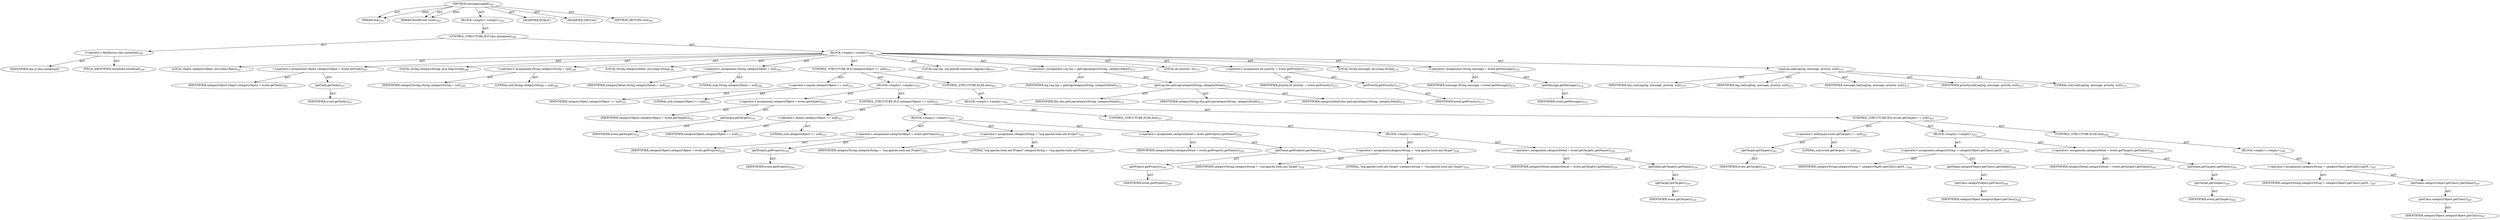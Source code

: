 digraph "messageLogged" {  
"111669149704" [label = <(METHOD,messageLogged)<SUB>245</SUB>> ]
"115964116998" [label = <(PARAM,this)<SUB>245</SUB>> ]
"115964117011" [label = <(PARAM,BuildEvent event)<SUB>245</SUB>> ]
"25769803806" [label = <(BLOCK,&lt;empty&gt;,&lt;empty&gt;)<SUB>245</SUB>> ]
"47244640278" [label = <(CONTROL_STRUCTURE,IF,if (this.initialized))<SUB>246</SUB>> ]
"30064771199" [label = <(&lt;operator&gt;.fieldAccess,this.initialized)<SUB>246</SUB>> ]
"68719476861" [label = <(IDENTIFIER,this,if (this.initialized))> ]
"55834574873" [label = <(FIELD_IDENTIFIER,initialized,initialized)<SUB>246</SUB>> ]
"25769803807" [label = <(BLOCK,&lt;empty&gt;,&lt;empty&gt;)<SUB>246</SUB>> ]
"94489280530" [label = <(LOCAL,Object categoryObject: java.lang.Object)<SUB>247</SUB>> ]
"30064771200" [label = <(&lt;operator&gt;.assignment,Object categoryObject = event.getTask())<SUB>247</SUB>> ]
"68719476862" [label = <(IDENTIFIER,categoryObject,Object categoryObject = event.getTask())<SUB>247</SUB>> ]
"30064771201" [label = <(getTask,getTask())<SUB>247</SUB>> ]
"68719476863" [label = <(IDENTIFIER,event,getTask())<SUB>247</SUB>> ]
"94489280531" [label = <(LOCAL,String categoryString: java.lang.String)<SUB>248</SUB>> ]
"30064771202" [label = <(&lt;operator&gt;.assignment,String categoryString = null)<SUB>248</SUB>> ]
"68719476864" [label = <(IDENTIFIER,categoryString,String categoryString = null)<SUB>248</SUB>> ]
"90194313256" [label = <(LITERAL,null,String categoryString = null)<SUB>248</SUB>> ]
"94489280532" [label = <(LOCAL,String categoryDetail: java.lang.String)<SUB>249</SUB>> ]
"30064771203" [label = <(&lt;operator&gt;.assignment,String categoryDetail = null)<SUB>249</SUB>> ]
"68719476865" [label = <(IDENTIFIER,categoryDetail,String categoryDetail = null)<SUB>249</SUB>> ]
"90194313257" [label = <(LITERAL,null,String categoryDetail = null)<SUB>249</SUB>> ]
"47244640279" [label = <(CONTROL_STRUCTURE,IF,if (categoryObject == null))<SUB>251</SUB>> ]
"30064771204" [label = <(&lt;operator&gt;.equals,categoryObject == null)<SUB>251</SUB>> ]
"68719476866" [label = <(IDENTIFIER,categoryObject,categoryObject == null)<SUB>251</SUB>> ]
"90194313258" [label = <(LITERAL,null,categoryObject == null)<SUB>251</SUB>> ]
"25769803808" [label = <(BLOCK,&lt;empty&gt;,&lt;empty&gt;)<SUB>251</SUB>> ]
"30064771205" [label = <(&lt;operator&gt;.assignment,categoryObject = event.getTarget())<SUB>252</SUB>> ]
"68719476867" [label = <(IDENTIFIER,categoryObject,categoryObject = event.getTarget())<SUB>252</SUB>> ]
"30064771206" [label = <(getTarget,getTarget())<SUB>252</SUB>> ]
"68719476868" [label = <(IDENTIFIER,event,getTarget())<SUB>252</SUB>> ]
"47244640280" [label = <(CONTROL_STRUCTURE,IF,if (categoryObject == null))<SUB>253</SUB>> ]
"30064771207" [label = <(&lt;operator&gt;.equals,categoryObject == null)<SUB>253</SUB>> ]
"68719476869" [label = <(IDENTIFIER,categoryObject,categoryObject == null)<SUB>253</SUB>> ]
"90194313259" [label = <(LITERAL,null,categoryObject == null)<SUB>253</SUB>> ]
"25769803809" [label = <(BLOCK,&lt;empty&gt;,&lt;empty&gt;)<SUB>253</SUB>> ]
"30064771208" [label = <(&lt;operator&gt;.assignment,categoryObject = event.getProject())<SUB>254</SUB>> ]
"68719476870" [label = <(IDENTIFIER,categoryObject,categoryObject = event.getProject())<SUB>254</SUB>> ]
"30064771209" [label = <(getProject,getProject())<SUB>254</SUB>> ]
"68719476871" [label = <(IDENTIFIER,event,getProject())<SUB>254</SUB>> ]
"30064771210" [label = <(&lt;operator&gt;.assignment,categoryString = &quot;org.apache.tools.ant.Project&quot;)<SUB>255</SUB>> ]
"68719476872" [label = <(IDENTIFIER,categoryString,categoryString = &quot;org.apache.tools.ant.Project&quot;)<SUB>255</SUB>> ]
"90194313260" [label = <(LITERAL,&quot;org.apache.tools.ant.Project&quot;,categoryString = &quot;org.apache.tools.ant.Project&quot;)<SUB>255</SUB>> ]
"30064771211" [label = <(&lt;operator&gt;.assignment,categoryDetail = event.getProject().getName())<SUB>256</SUB>> ]
"68719476873" [label = <(IDENTIFIER,categoryDetail,categoryDetail = event.getProject().getName())<SUB>256</SUB>> ]
"30064771212" [label = <(getName,getProject().getName())<SUB>256</SUB>> ]
"30064771213" [label = <(getProject,getProject())<SUB>256</SUB>> ]
"68719476874" [label = <(IDENTIFIER,event,getProject())<SUB>256</SUB>> ]
"47244640281" [label = <(CONTROL_STRUCTURE,ELSE,else)<SUB>257</SUB>> ]
"25769803810" [label = <(BLOCK,&lt;empty&gt;,&lt;empty&gt;)<SUB>257</SUB>> ]
"30064771214" [label = <(&lt;operator&gt;.assignment,categoryString = &quot;org.apache.tools.ant.Target&quot;)<SUB>258</SUB>> ]
"68719476875" [label = <(IDENTIFIER,categoryString,categoryString = &quot;org.apache.tools.ant.Target&quot;)<SUB>258</SUB>> ]
"90194313261" [label = <(LITERAL,&quot;org.apache.tools.ant.Target&quot;,categoryString = &quot;org.apache.tools.ant.Target&quot;)<SUB>258</SUB>> ]
"30064771215" [label = <(&lt;operator&gt;.assignment,categoryDetail = event.getTarget().getName())<SUB>259</SUB>> ]
"68719476876" [label = <(IDENTIFIER,categoryDetail,categoryDetail = event.getTarget().getName())<SUB>259</SUB>> ]
"30064771216" [label = <(getName,getTarget().getName())<SUB>259</SUB>> ]
"30064771217" [label = <(getTarget,getTarget())<SUB>259</SUB>> ]
"68719476877" [label = <(IDENTIFIER,event,getTarget())<SUB>259</SUB>> ]
"47244640282" [label = <(CONTROL_STRUCTURE,ELSE,else)<SUB>261</SUB>> ]
"25769803811" [label = <(BLOCK,&lt;empty&gt;,&lt;empty&gt;)<SUB>261</SUB>> ]
"47244640283" [label = <(CONTROL_STRUCTURE,IF,if (event.getTarget() != null))<SUB>263</SUB>> ]
"30064771218" [label = <(&lt;operator&gt;.notEquals,event.getTarget() != null)<SUB>263</SUB>> ]
"30064771219" [label = <(getTarget,getTarget())<SUB>263</SUB>> ]
"68719476878" [label = <(IDENTIFIER,event,getTarget())<SUB>263</SUB>> ]
"90194313262" [label = <(LITERAL,null,event.getTarget() != null)<SUB>263</SUB>> ]
"25769803812" [label = <(BLOCK,&lt;empty&gt;,&lt;empty&gt;)<SUB>263</SUB>> ]
"30064771220" [label = <(&lt;operator&gt;.assignment,categoryString = categoryObject.getClass().getN...)<SUB>264</SUB>> ]
"68719476879" [label = <(IDENTIFIER,categoryString,categoryString = categoryObject.getClass().getN...)<SUB>264</SUB>> ]
"30064771221" [label = <(getName,categoryObject.getClass().getName())<SUB>264</SUB>> ]
"30064771222" [label = <(getClass,categoryObject.getClass())<SUB>264</SUB>> ]
"68719476880" [label = <(IDENTIFIER,categoryObject,categoryObject.getClass())<SUB>264</SUB>> ]
"30064771223" [label = <(&lt;operator&gt;.assignment,categoryDetail = event.getTarget().getName())<SUB>265</SUB>> ]
"68719476881" [label = <(IDENTIFIER,categoryDetail,categoryDetail = event.getTarget().getName())<SUB>265</SUB>> ]
"30064771224" [label = <(getName,getTarget().getName())<SUB>265</SUB>> ]
"30064771225" [label = <(getTarget,getTarget())<SUB>265</SUB>> ]
"68719476882" [label = <(IDENTIFIER,event,getTarget())<SUB>265</SUB>> ]
"47244640284" [label = <(CONTROL_STRUCTURE,ELSE,else)<SUB>266</SUB>> ]
"25769803813" [label = <(BLOCK,&lt;empty&gt;,&lt;empty&gt;)<SUB>266</SUB>> ]
"30064771226" [label = <(&lt;operator&gt;.assignment,categoryString = categoryObject.getClass().getN...)<SUB>267</SUB>> ]
"68719476883" [label = <(IDENTIFIER,categoryString,categoryString = categoryObject.getClass().getN...)<SUB>267</SUB>> ]
"30064771227" [label = <(getName,categoryObject.getClass().getName())<SUB>267</SUB>> ]
"30064771228" [label = <(getClass,categoryObject.getClass())<SUB>267</SUB>> ]
"68719476884" [label = <(IDENTIFIER,categoryObject,categoryObject.getClass())<SUB>267</SUB>> ]
"94489280533" [label = <(LOCAL,Log log: org.apache.commons.logging.Log)<SUB>272</SUB>> ]
"30064771229" [label = <(&lt;operator&gt;.assignment,Log log = getLog(categoryString, categoryDetail))<SUB>272</SUB>> ]
"68719476885" [label = <(IDENTIFIER,log,Log log = getLog(categoryString, categoryDetail))<SUB>272</SUB>> ]
"30064771230" [label = <(getLog,this.getLog(categoryString, categoryDetail))<SUB>272</SUB>> ]
"68719476751" [label = <(IDENTIFIER,this,this.getLog(categoryString, categoryDetail))<SUB>272</SUB>> ]
"68719476886" [label = <(IDENTIFIER,categoryString,this.getLog(categoryString, categoryDetail))<SUB>272</SUB>> ]
"68719476887" [label = <(IDENTIFIER,categoryDetail,this.getLog(categoryString, categoryDetail))<SUB>272</SUB>> ]
"94489280534" [label = <(LOCAL,int priority: int)<SUB>273</SUB>> ]
"30064771231" [label = <(&lt;operator&gt;.assignment,int priority = event.getPriority())<SUB>273</SUB>> ]
"68719476888" [label = <(IDENTIFIER,priority,int priority = event.getPriority())<SUB>273</SUB>> ]
"30064771232" [label = <(getPriority,getPriority())<SUB>273</SUB>> ]
"68719476889" [label = <(IDENTIFIER,event,getPriority())<SUB>273</SUB>> ]
"94489280535" [label = <(LOCAL,String message: java.lang.String)<SUB>274</SUB>> ]
"30064771233" [label = <(&lt;operator&gt;.assignment,String message = event.getMessage())<SUB>274</SUB>> ]
"68719476890" [label = <(IDENTIFIER,message,String message = event.getMessage())<SUB>274</SUB>> ]
"30064771234" [label = <(getMessage,getMessage())<SUB>274</SUB>> ]
"68719476891" [label = <(IDENTIFIER,event,getMessage())<SUB>274</SUB>> ]
"30064771235" [label = <(realLog,realLog(log, message, priority, null))<SUB>275</SUB>> ]
"68719476752" [label = <(IDENTIFIER,this,realLog(log, message, priority, null))<SUB>275</SUB>> ]
"68719476892" [label = <(IDENTIFIER,log,realLog(log, message, priority, null))<SUB>275</SUB>> ]
"68719476893" [label = <(IDENTIFIER,message,realLog(log, message, priority, null))<SUB>275</SUB>> ]
"68719476894" [label = <(IDENTIFIER,priority,realLog(log, message, priority, null))<SUB>275</SUB>> ]
"90194313263" [label = <(LITERAL,null,realLog(log, message, priority, null))<SUB>275</SUB>> ]
"133143986194" [label = <(MODIFIER,PUBLIC)> ]
"133143986195" [label = <(MODIFIER,VIRTUAL)> ]
"128849018888" [label = <(METHOD_RETURN,void)<SUB>245</SUB>> ]
  "111669149704" -> "115964116998"  [ label = "AST: "] 
  "111669149704" -> "115964117011"  [ label = "AST: "] 
  "111669149704" -> "25769803806"  [ label = "AST: "] 
  "111669149704" -> "133143986194"  [ label = "AST: "] 
  "111669149704" -> "133143986195"  [ label = "AST: "] 
  "111669149704" -> "128849018888"  [ label = "AST: "] 
  "25769803806" -> "47244640278"  [ label = "AST: "] 
  "47244640278" -> "30064771199"  [ label = "AST: "] 
  "47244640278" -> "25769803807"  [ label = "AST: "] 
  "30064771199" -> "68719476861"  [ label = "AST: "] 
  "30064771199" -> "55834574873"  [ label = "AST: "] 
  "25769803807" -> "94489280530"  [ label = "AST: "] 
  "25769803807" -> "30064771200"  [ label = "AST: "] 
  "25769803807" -> "94489280531"  [ label = "AST: "] 
  "25769803807" -> "30064771202"  [ label = "AST: "] 
  "25769803807" -> "94489280532"  [ label = "AST: "] 
  "25769803807" -> "30064771203"  [ label = "AST: "] 
  "25769803807" -> "47244640279"  [ label = "AST: "] 
  "25769803807" -> "94489280533"  [ label = "AST: "] 
  "25769803807" -> "30064771229"  [ label = "AST: "] 
  "25769803807" -> "94489280534"  [ label = "AST: "] 
  "25769803807" -> "30064771231"  [ label = "AST: "] 
  "25769803807" -> "94489280535"  [ label = "AST: "] 
  "25769803807" -> "30064771233"  [ label = "AST: "] 
  "25769803807" -> "30064771235"  [ label = "AST: "] 
  "30064771200" -> "68719476862"  [ label = "AST: "] 
  "30064771200" -> "30064771201"  [ label = "AST: "] 
  "30064771201" -> "68719476863"  [ label = "AST: "] 
  "30064771202" -> "68719476864"  [ label = "AST: "] 
  "30064771202" -> "90194313256"  [ label = "AST: "] 
  "30064771203" -> "68719476865"  [ label = "AST: "] 
  "30064771203" -> "90194313257"  [ label = "AST: "] 
  "47244640279" -> "30064771204"  [ label = "AST: "] 
  "47244640279" -> "25769803808"  [ label = "AST: "] 
  "47244640279" -> "47244640282"  [ label = "AST: "] 
  "30064771204" -> "68719476866"  [ label = "AST: "] 
  "30064771204" -> "90194313258"  [ label = "AST: "] 
  "25769803808" -> "30064771205"  [ label = "AST: "] 
  "25769803808" -> "47244640280"  [ label = "AST: "] 
  "30064771205" -> "68719476867"  [ label = "AST: "] 
  "30064771205" -> "30064771206"  [ label = "AST: "] 
  "30064771206" -> "68719476868"  [ label = "AST: "] 
  "47244640280" -> "30064771207"  [ label = "AST: "] 
  "47244640280" -> "25769803809"  [ label = "AST: "] 
  "47244640280" -> "47244640281"  [ label = "AST: "] 
  "30064771207" -> "68719476869"  [ label = "AST: "] 
  "30064771207" -> "90194313259"  [ label = "AST: "] 
  "25769803809" -> "30064771208"  [ label = "AST: "] 
  "25769803809" -> "30064771210"  [ label = "AST: "] 
  "25769803809" -> "30064771211"  [ label = "AST: "] 
  "30064771208" -> "68719476870"  [ label = "AST: "] 
  "30064771208" -> "30064771209"  [ label = "AST: "] 
  "30064771209" -> "68719476871"  [ label = "AST: "] 
  "30064771210" -> "68719476872"  [ label = "AST: "] 
  "30064771210" -> "90194313260"  [ label = "AST: "] 
  "30064771211" -> "68719476873"  [ label = "AST: "] 
  "30064771211" -> "30064771212"  [ label = "AST: "] 
  "30064771212" -> "30064771213"  [ label = "AST: "] 
  "30064771213" -> "68719476874"  [ label = "AST: "] 
  "47244640281" -> "25769803810"  [ label = "AST: "] 
  "25769803810" -> "30064771214"  [ label = "AST: "] 
  "25769803810" -> "30064771215"  [ label = "AST: "] 
  "30064771214" -> "68719476875"  [ label = "AST: "] 
  "30064771214" -> "90194313261"  [ label = "AST: "] 
  "30064771215" -> "68719476876"  [ label = "AST: "] 
  "30064771215" -> "30064771216"  [ label = "AST: "] 
  "30064771216" -> "30064771217"  [ label = "AST: "] 
  "30064771217" -> "68719476877"  [ label = "AST: "] 
  "47244640282" -> "25769803811"  [ label = "AST: "] 
  "25769803811" -> "47244640283"  [ label = "AST: "] 
  "47244640283" -> "30064771218"  [ label = "AST: "] 
  "47244640283" -> "25769803812"  [ label = "AST: "] 
  "47244640283" -> "47244640284"  [ label = "AST: "] 
  "30064771218" -> "30064771219"  [ label = "AST: "] 
  "30064771218" -> "90194313262"  [ label = "AST: "] 
  "30064771219" -> "68719476878"  [ label = "AST: "] 
  "25769803812" -> "30064771220"  [ label = "AST: "] 
  "25769803812" -> "30064771223"  [ label = "AST: "] 
  "30064771220" -> "68719476879"  [ label = "AST: "] 
  "30064771220" -> "30064771221"  [ label = "AST: "] 
  "30064771221" -> "30064771222"  [ label = "AST: "] 
  "30064771222" -> "68719476880"  [ label = "AST: "] 
  "30064771223" -> "68719476881"  [ label = "AST: "] 
  "30064771223" -> "30064771224"  [ label = "AST: "] 
  "30064771224" -> "30064771225"  [ label = "AST: "] 
  "30064771225" -> "68719476882"  [ label = "AST: "] 
  "47244640284" -> "25769803813"  [ label = "AST: "] 
  "25769803813" -> "30064771226"  [ label = "AST: "] 
  "30064771226" -> "68719476883"  [ label = "AST: "] 
  "30064771226" -> "30064771227"  [ label = "AST: "] 
  "30064771227" -> "30064771228"  [ label = "AST: "] 
  "30064771228" -> "68719476884"  [ label = "AST: "] 
  "30064771229" -> "68719476885"  [ label = "AST: "] 
  "30064771229" -> "30064771230"  [ label = "AST: "] 
  "30064771230" -> "68719476751"  [ label = "AST: "] 
  "30064771230" -> "68719476886"  [ label = "AST: "] 
  "30064771230" -> "68719476887"  [ label = "AST: "] 
  "30064771231" -> "68719476888"  [ label = "AST: "] 
  "30064771231" -> "30064771232"  [ label = "AST: "] 
  "30064771232" -> "68719476889"  [ label = "AST: "] 
  "30064771233" -> "68719476890"  [ label = "AST: "] 
  "30064771233" -> "30064771234"  [ label = "AST: "] 
  "30064771234" -> "68719476891"  [ label = "AST: "] 
  "30064771235" -> "68719476752"  [ label = "AST: "] 
  "30064771235" -> "68719476892"  [ label = "AST: "] 
  "30064771235" -> "68719476893"  [ label = "AST: "] 
  "30064771235" -> "68719476894"  [ label = "AST: "] 
  "30064771235" -> "90194313263"  [ label = "AST: "] 
  "111669149704" -> "115964116998"  [ label = "DDG: "] 
  "111669149704" -> "115964117011"  [ label = "DDG: "] 
}
